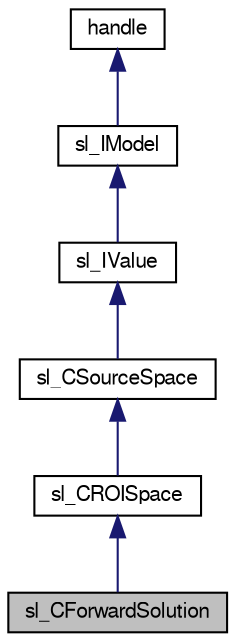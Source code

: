 digraph G
{
  edge [fontname="FreeSans",fontsize="10",labelfontname="FreeSans",labelfontsize="10"];
  node [fontname="FreeSans",fontsize="10",shape=record];
  Node1 [label="sl_CForwardSolution",height=0.2,width=0.4,color="black", fillcolor="grey75", style="filled" fontcolor="black"];
  Node2 -> Node1 [dir="back",color="midnightblue",fontsize="10",style="solid",fontname="FreeSans"];
  Node2 [label="sl_CROISpace",height=0.2,width=0.4,color="black", fillcolor="white", style="filled",URL="$classsl___c_r_o_i_space.html",tooltip="Summary of this class goes here."];
  Node3 -> Node2 [dir="back",color="midnightblue",fontsize="10",style="solid",fontname="FreeSans"];
  Node3 [label="sl_CSourceSpace",height=0.2,width=0.4,color="black", fillcolor="white", style="filled",URL="$classsl___c_source_space.html",tooltip="ToDo Summary of this class."];
  Node4 -> Node3 [dir="back",color="midnightblue",fontsize="10",style="solid",fontname="FreeSans"];
  Node4 [label="sl_IValue",height=0.2,width=0.4,color="black", fillcolor="white", style="filled",URL="$classsl___i_value.html",tooltip="ToDo Summary of this class."];
  Node5 -> Node4 [dir="back",color="midnightblue",fontsize="10",style="solid",fontname="FreeSans"];
  Node5 [label="sl_IModel",height=0.2,width=0.4,color="black", fillcolor="white", style="filled",URL="$classsl___i_model.html",tooltip="ToDo Summary of this class."];
  Node6 -> Node5 [dir="back",color="midnightblue",fontsize="10",style="solid",fontname="FreeSans"];
  Node6 [label="handle",height=0.2,width=0.4,color="black", fillcolor="white", style="filled",URL="$classhandle.html"];
}
